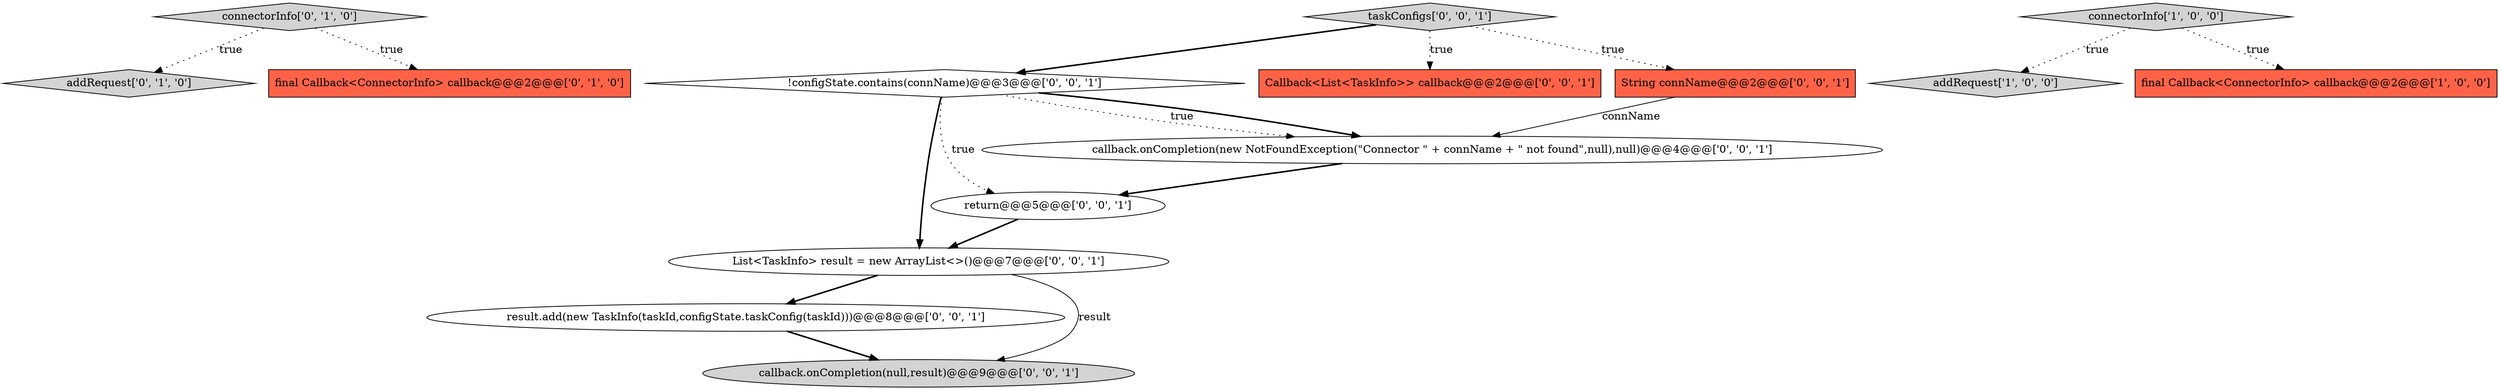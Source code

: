 digraph {
4 [style = filled, label = "addRequest['0', '1', '0']", fillcolor = lightgray, shape = diamond image = "AAA0AAABBB2BBB"];
12 [style = filled, label = "!configState.contains(connName)@@@3@@@['0', '0', '1']", fillcolor = white, shape = diamond image = "AAA0AAABBB3BBB"];
9 [style = filled, label = "Callback<List<TaskInfo>> callback@@@2@@@['0', '0', '1']", fillcolor = tomato, shape = box image = "AAA0AAABBB3BBB"];
5 [style = filled, label = "final Callback<ConnectorInfo> callback@@@2@@@['0', '1', '0']", fillcolor = tomato, shape = box image = "AAA0AAABBB2BBB"];
13 [style = filled, label = "taskConfigs['0', '0', '1']", fillcolor = lightgray, shape = diamond image = "AAA0AAABBB3BBB"];
2 [style = filled, label = "addRequest['1', '0', '0']", fillcolor = lightgray, shape = diamond image = "AAA0AAABBB1BBB"];
11 [style = filled, label = "callback.onCompletion(new NotFoundException(\"Connector \" + connName + \" not found\",null),null)@@@4@@@['0', '0', '1']", fillcolor = white, shape = ellipse image = "AAA0AAABBB3BBB"];
1 [style = filled, label = "connectorInfo['1', '0', '0']", fillcolor = lightgray, shape = diamond image = "AAA0AAABBB1BBB"];
7 [style = filled, label = "List<TaskInfo> result = new ArrayList<>()@@@7@@@['0', '0', '1']", fillcolor = white, shape = ellipse image = "AAA0AAABBB3BBB"];
0 [style = filled, label = "final Callback<ConnectorInfo> callback@@@2@@@['1', '0', '0']", fillcolor = tomato, shape = box image = "AAA0AAABBB1BBB"];
3 [style = filled, label = "connectorInfo['0', '1', '0']", fillcolor = lightgray, shape = diamond image = "AAA0AAABBB2BBB"];
8 [style = filled, label = "return@@@5@@@['0', '0', '1']", fillcolor = white, shape = ellipse image = "AAA0AAABBB3BBB"];
14 [style = filled, label = "result.add(new TaskInfo(taskId,configState.taskConfig(taskId)))@@@8@@@['0', '0', '1']", fillcolor = white, shape = ellipse image = "AAA0AAABBB3BBB"];
10 [style = filled, label = "callback.onCompletion(null,result)@@@9@@@['0', '0', '1']", fillcolor = lightgray, shape = ellipse image = "AAA0AAABBB3BBB"];
6 [style = filled, label = "String connName@@@2@@@['0', '0', '1']", fillcolor = tomato, shape = box image = "AAA0AAABBB3BBB"];
1->2 [style = dotted, label="true"];
12->8 [style = dotted, label="true"];
8->7 [style = bold, label=""];
12->11 [style = bold, label=""];
12->7 [style = bold, label=""];
13->6 [style = dotted, label="true"];
13->12 [style = bold, label=""];
7->14 [style = bold, label=""];
3->4 [style = dotted, label="true"];
11->8 [style = bold, label=""];
14->10 [style = bold, label=""];
3->5 [style = dotted, label="true"];
13->9 [style = dotted, label="true"];
7->10 [style = solid, label="result"];
1->0 [style = dotted, label="true"];
6->11 [style = solid, label="connName"];
12->11 [style = dotted, label="true"];
}
